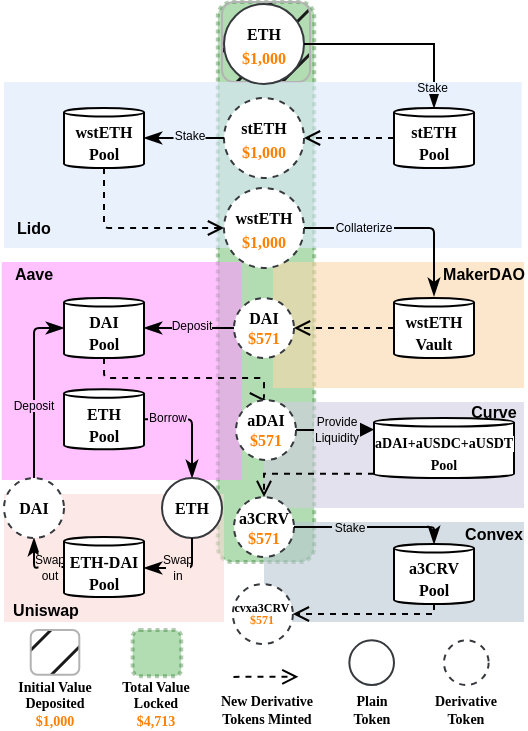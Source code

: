 <mxfile version="23.0.2" type="device">
  <diagram id="ooE3Xo_wV-slX8WCPOP6" name="Page-4">
    <mxGraphModel dx="1254" dy="292" grid="1" gridSize="10" guides="1" tooltips="1" connect="1" arrows="1" fold="1" page="1" pageScale="1" pageWidth="400" pageHeight="400" math="0" shadow="0">
      <root>
        <mxCell id="0" />
        <mxCell id="1" parent="0" />
        <mxCell id="VKGXoF3TGg-XLG58etnJ-4" value="" style="rounded=1;whiteSpace=wrap;html=1;strokeWidth=2;dashed=1;dashPattern=1 1;opacity=30;fillColor=#008a00;strokeColor=#005700;fontColor=#ffffff;" parent="1" vertex="1">
          <mxGeometry x="-653.12" y="20" width="48.25" height="280" as="geometry" />
        </mxCell>
        <mxCell id="VKGXoF3TGg-XLG58etnJ-5" value="" style="rounded=1;whiteSpace=wrap;html=1;fillStyle=hatch;strokeColor=#B3B3B3;fillColor=#1A1A1A;gradientColor=none;perimeterSpacing=0;" parent="1" vertex="1">
          <mxGeometry x="-651" y="20" width="44" height="40" as="geometry" />
        </mxCell>
        <mxCell id="hHPE4022j6eGi9Bg3FWy-93" value="" style="rounded=0;whiteSpace=wrap;html=1;fillColor=#bac8d3;strokeColor=none;fillOpacity=60;" parent="1" vertex="1">
          <mxGeometry x="-630" y="280" width="130" height="50" as="geometry" />
        </mxCell>
        <mxCell id="hHPE4022j6eGi9Bg3FWy-40" value="" style="rounded=0;whiteSpace=wrap;html=1;fillColor=#d0cee2;strokeColor=none;fillOpacity=60;" parent="1" vertex="1">
          <mxGeometry x="-630" y="220" width="130" height="53" as="geometry" />
        </mxCell>
        <mxCell id="hHPE4022j6eGi9Bg3FWy-36" value="" style="rounded=0;whiteSpace=wrap;html=1;fillColor=#FF99FF;strokeColor=none;fillOpacity=60;" parent="1" vertex="1">
          <mxGeometry x="-761.13" y="150" width="120" height="109" as="geometry" />
        </mxCell>
        <mxCell id="aXwNNv5AYdKiC4HSLwjV-165" value="" style="rounded=0;whiteSpace=wrap;html=1;fillColor=#dae8fc;strokeColor=none;flipH=1;fillOpacity=60;" parent="1" vertex="1">
          <mxGeometry x="-760" y="60" width="258.87" height="83" as="geometry" />
        </mxCell>
        <mxCell id="aXwNNv5AYdKiC4HSLwjV-160" value="" style="rounded=0;whiteSpace=wrap;html=1;fillColor=#fad7ac;strokeColor=none;fillOpacity=60;" parent="1" vertex="1">
          <mxGeometry x="-625.5" y="150" width="125.5" height="63" as="geometry" />
        </mxCell>
        <mxCell id="hHPE4022j6eGi9Bg3FWy-27" style="edgeStyle=orthogonalEdgeStyle;rounded=1;orthogonalLoop=1;jettySize=auto;html=1;entryX=1;entryY=0.5;entryDx=0;entryDy=0;arcSize=5;endArrow=open;endFill=0;fillColor=#008a00;strokeColor=#000000;dashed=1;" parent="1" source="bI1gja82rUTGcYfUVD13-1" target="0xcqsg2bEBHfZzJ7icHa-70" edge="1">
          <mxGeometry relative="1" as="geometry" />
        </mxCell>
        <mxCell id="bI1gja82rUTGcYfUVD13-1" value="&lt;b&gt;&lt;font style=&quot;font-size: 8px;&quot;&gt;stETH Pool&lt;/font&gt;&lt;/b&gt;" style="shape=cylinder3;whiteSpace=wrap;html=1;boundedLbl=1;backgroundOutline=1;size=2.135;strokeWidth=1;fontFamily=Times New Roman;fontStyle=0;fontSize=9;rounded=0;" parent="1" vertex="1">
          <mxGeometry x="-565" y="73" width="40" height="30" as="geometry" />
        </mxCell>
        <mxCell id="aXwNNv5AYdKiC4HSLwjV-166" value="&lt;b&gt;Lido&lt;br&gt;&lt;/b&gt;" style="text;html=1;strokeColor=none;fillColor=none;align=center;verticalAlign=middle;whiteSpace=wrap;rounded=0;fontSize=8;spacing=2;" parent="1" vertex="1">
          <mxGeometry x="-760" y="127.82" width="30" height="11" as="geometry" />
        </mxCell>
        <mxCell id="hHPE4022j6eGi9Bg3FWy-31" style="edgeStyle=orthogonalEdgeStyle;rounded=1;orthogonalLoop=1;jettySize=auto;html=1;exitX=0.5;exitY=1;exitDx=0;exitDy=0;exitPerimeter=0;entryX=0;entryY=0.5;entryDx=0;entryDy=0;arcSize=5;endArrow=open;endFill=0;fillColor=#008a00;strokeColor=#000000;dashed=1;" parent="1" target="_4_Hz2iEFn8rfwyZPXuo-2" edge="1">
          <mxGeometry relative="1" as="geometry">
            <mxPoint x="-710.0" y="103" as="sourcePoint" />
            <Array as="points">
              <mxPoint x="-710" y="133" />
            </Array>
          </mxGeometry>
        </mxCell>
        <mxCell id="hHPE4022j6eGi9Bg3FWy-404" style="edgeStyle=orthogonalEdgeStyle;rounded=1;orthogonalLoop=1;jettySize=auto;html=1;exitX=1;exitY=0.5;exitDx=0;exitDy=0;entryX=0;entryY=1;entryDx=0;entryDy=0;arcSize=5;endArrow=classicThin;endFill=1;fillColor=#d80073;strokeColor=#000000;" parent="1" source="_4_Hz2iEFn8rfwyZPXuo-2" edge="1">
          <mxGeometry relative="1" as="geometry">
            <mxPoint x="-545" y="167" as="targetPoint" />
            <Array as="points">
              <mxPoint x="-545" y="133" />
            </Array>
          </mxGeometry>
        </mxCell>
        <mxCell id="_4_Hz2iEFn8rfwyZPXuo-2" value="&lt;font style=&quot;font-size: 8px;&quot;&gt;&lt;b&gt;wstETH&lt;br&gt;&lt;/b&gt;&lt;b style=&quot;border-color: var(--border-color);&quot;&gt;&lt;font style=&quot;border-color: var(--border-color); font-size: 8px;&quot; color=&quot;#ff8000&quot;&gt;$1,000&lt;/font&gt;&lt;/b&gt;&lt;/font&gt;&lt;b&gt;&lt;br&gt;&lt;/b&gt;" style="ellipse;whiteSpace=wrap;html=1;aspect=fixed;labelBackgroundColor=none;labelBorderColor=none;fillColor=#FFFFFF;strokeColor=#36393d;fontSize=10;fontFamily=Times New Roman;rounded=0;dashed=1;" parent="1" vertex="1">
          <mxGeometry x="-650" y="113" width="40" height="40" as="geometry" />
        </mxCell>
        <mxCell id="0xcqsg2bEBHfZzJ7icHa-70" value="&lt;font style=&quot;font-size: 8px;&quot;&gt;&lt;b style=&quot;&quot;&gt;stETH&lt;br&gt;&lt;/b&gt;&lt;b style=&quot;border-color: var(--border-color);&quot;&gt;&lt;font color=&quot;#ff8000&quot; style=&quot;font-size: 8px;&quot;&gt;$1,000&lt;/font&gt;&lt;/b&gt;&lt;/font&gt;&lt;b style=&quot;font-size: 10px;&quot;&gt;&lt;br&gt;&lt;/b&gt;" style="ellipse;whiteSpace=wrap;html=1;aspect=fixed;labelBackgroundColor=none;labelBorderColor=none;fillColor=#FFFFFF;strokeColor=#36393d;fontSize=10;fontFamily=Times New Roman;rounded=0;dashed=1;" parent="1" vertex="1">
          <mxGeometry x="-650" y="68" width="40" height="40" as="geometry" />
        </mxCell>
        <mxCell id="_4_Hz2iEFn8rfwyZPXuo-1" value="&lt;font style=&quot;font-size: 8px;&quot;&gt;ETH&lt;br&gt;&lt;font color=&quot;#ff8000&quot; style=&quot;font-size: 8px;&quot;&gt;$1,000&lt;/font&gt;&lt;/font&gt;" style="ellipse;whiteSpace=wrap;html=1;aspect=fixed;labelBackgroundColor=none;labelBorderColor=none;fillColor=#FFFFFF;strokeColor=#36393d;fontSize=10;fontFamily=Times New Roman;rounded=0;fontStyle=1" parent="1" vertex="1">
          <mxGeometry x="-650" y="21" width="40" height="40" as="geometry" />
        </mxCell>
        <mxCell id="_4_Hz2iEFn8rfwyZPXuo-3" value="&lt;b style=&quot;font-size: 8px;&quot;&gt;DAI&lt;br style=&quot;font-size: 8px;&quot;&gt;&lt;font color=&quot;#ff8000&quot; style=&quot;font-size: 8px;&quot;&gt;$571&lt;/font&gt;&lt;br style=&quot;font-size: 8px;&quot;&gt;&lt;/b&gt;" style="ellipse;whiteSpace=wrap;html=1;aspect=fixed;labelBackgroundColor=none;labelBorderColor=none;fillColor=#FFFFFF;strokeColor=#36393d;fontSize=8;fontFamily=Times New Roman;rounded=0;perimeterSpacing=0;dashed=1;" parent="1" vertex="1">
          <mxGeometry x="-645" y="168" width="30" height="30" as="geometry" />
        </mxCell>
        <mxCell id="hHPE4022j6eGi9Bg3FWy-28" style="edgeStyle=orthogonalEdgeStyle;rounded=1;orthogonalLoop=1;jettySize=auto;html=1;entryX=1;entryY=0.5;entryDx=0;entryDy=0;entryPerimeter=0;arcSize=5;endArrow=classicThin;endFill=1;fillColor=#d80073;strokeColor=#000000;" parent="1" source="0xcqsg2bEBHfZzJ7icHa-70" target="xqE4Md_XFJHDY5xwB-K1-12" edge="1">
          <mxGeometry relative="1" as="geometry">
            <mxPoint x="-675.0" y="88" as="targetPoint" />
          </mxGeometry>
        </mxCell>
        <mxCell id="hHPE4022j6eGi9Bg3FWy-35" style="edgeStyle=orthogonalEdgeStyle;rounded=1;orthogonalLoop=1;jettySize=auto;html=1;exitX=0;exitY=0.5;exitDx=0;exitDy=0;exitPerimeter=0;entryX=1;entryY=0.5;entryDx=0;entryDy=0;arcSize=5;endArrow=open;endFill=0;fillColor=#1ba1e2;strokeColor=#000000;dashed=1;" parent="1" source="xqE4Md_XFJHDY5xwB-K1-13" target="_4_Hz2iEFn8rfwyZPXuo-3" edge="1">
          <mxGeometry relative="1" as="geometry">
            <mxPoint x="-580.0" y="183" as="sourcePoint" />
          </mxGeometry>
        </mxCell>
        <mxCell id="hHPE4022j6eGi9Bg3FWy-79" style="edgeStyle=orthogonalEdgeStyle;rounded=1;orthogonalLoop=1;jettySize=auto;html=1;exitX=0.5;exitY=1;exitDx=0;exitDy=0;exitPerimeter=0;entryX=0.5;entryY=0;entryDx=0;entryDy=0;arcSize=5;endArrow=open;endFill=0;fillColor=#008a00;strokeColor=#000000;dashed=1;" parent="1" target="hHPE4022j6eGi9Bg3FWy-41" edge="1">
          <mxGeometry relative="1" as="geometry">
            <Array as="points">
              <mxPoint x="-710" y="208" />
              <mxPoint x="-630" y="208" />
            </Array>
            <mxPoint x="-710.0" y="198" as="sourcePoint" />
          </mxGeometry>
        </mxCell>
        <mxCell id="xqE4Md_XFJHDY5xwB-K1-28" style="edgeStyle=orthogonalEdgeStyle;rounded=0;orthogonalLoop=1;jettySize=auto;html=1;" parent="1" source="hHPE4022j6eGi9Bg3FWy-41" edge="1">
          <mxGeometry relative="1" as="geometry">
            <mxPoint x="-574.97" y="233.758" as="targetPoint" />
          </mxGeometry>
        </mxCell>
        <mxCell id="hHPE4022j6eGi9Bg3FWy-41" value="&lt;font style=&quot;font-size: 8px;&quot;&gt;&lt;b style=&quot;font-size: 8px;&quot;&gt;aDAI&lt;br style=&quot;font-size: 8px;&quot;&gt;&lt;/b&gt;&lt;b style=&quot;border-color: var(--border-color); font-size: 8px;&quot;&gt;&lt;font color=&quot;#ff8000&quot; style=&quot;font-size: 8px;&quot;&gt;$&lt;/font&gt;&lt;/b&gt;&lt;b style=&quot;border-color: var(--border-color); font-size: 8px;&quot;&gt;&lt;font style=&quot;border-color: var(--border-color); font-size: 8px;&quot; color=&quot;#ff8000&quot;&gt;571&lt;/font&gt;&lt;/b&gt;&lt;/font&gt;&lt;b style=&quot;font-size: 8px;&quot;&gt;&lt;br style=&quot;font-size: 8px;&quot;&gt;&lt;/b&gt;" style="ellipse;whiteSpace=wrap;html=1;aspect=fixed;labelBackgroundColor=none;labelBorderColor=none;fillColor=#FFFFFF;strokeColor=#36393d;fontSize=8;fontFamily=Times New Roman;rounded=0;spacing=2;dashed=1;" parent="1" vertex="1">
          <mxGeometry x="-644" y="219" width="30" height="30" as="geometry" />
        </mxCell>
        <mxCell id="hHPE4022j6eGi9Bg3FWy-42" style="edgeStyle=orthogonalEdgeStyle;rounded=1;orthogonalLoop=1;jettySize=auto;html=1;entryX=1;entryY=0.5;entryDx=0;entryDy=0;entryPerimeter=0;arcSize=5;endArrow=classicThin;endFill=1;fillColor=#d80073;strokeColor=#000000;" parent="1" source="_4_Hz2iEFn8rfwyZPXuo-3" target="xqE4Md_XFJHDY5xwB-K1-14" edge="1">
          <mxGeometry relative="1" as="geometry">
            <mxPoint x="-675.0" y="183" as="targetPoint" />
          </mxGeometry>
        </mxCell>
        <mxCell id="hHPE4022j6eGi9Bg3FWy-111" style="edgeStyle=orthogonalEdgeStyle;rounded=1;orthogonalLoop=1;jettySize=auto;html=1;exitX=1;exitY=0.5;exitDx=0;exitDy=0;exitPerimeter=0;entryX=0.5;entryY=0;entryDx=0;entryDy=0;arcSize=5;endArrow=classicThin;endFill=1;fillColor=#1ba1e2;strokeColor=#000000;" parent="1" source="xqE4Md_XFJHDY5xwB-K1-15" target="hHPE4022j6eGi9Bg3FWy-63" edge="1">
          <mxGeometry relative="1" as="geometry">
            <mxPoint x="-675.0" y="243" as="sourcePoint" />
          </mxGeometry>
        </mxCell>
        <mxCell id="dac_H1w6UhQIQp40feiq-65" value="Deposit" style="text;html=1;strokeColor=none;fillColor=#ffc2ff;align=center;verticalAlign=middle;whiteSpace=wrap;rounded=0;fontFamily=Helvetica;fontSize=6;fontStyle=0;fontColor=#000000;" parent="1" vertex="1">
          <mxGeometry x="-676" y="179" width="20" height="6" as="geometry" />
        </mxCell>
        <mxCell id="hHPE4022j6eGi9Bg3FWy-60" value="" style="rounded=0;whiteSpace=wrap;html=1;fillColor=#fad9d5;strokeColor=none;fillOpacity=60;" parent="1" vertex="1">
          <mxGeometry x="-760" y="266" width="110" height="64" as="geometry" />
        </mxCell>
        <mxCell id="hHPE4022j6eGi9Bg3FWy-362" style="edgeStyle=orthogonalEdgeStyle;rounded=1;orthogonalLoop=1;jettySize=auto;html=1;exitX=0;exitY=0.5;exitDx=0;exitDy=0;exitPerimeter=0;entryX=0.5;entryY=1;entryDx=0;entryDy=0;arcSize=5;endArrow=classicThin;endFill=1;strokeColor=#000000;" parent="1" source="xqE4Md_XFJHDY5xwB-K1-17" target="hHPE4022j6eGi9Bg3FWy-73" edge="1">
          <mxGeometry relative="1" as="geometry">
            <Array as="points">
              <mxPoint x="-741" y="302" />
              <mxPoint x="-745" y="303" />
            </Array>
            <mxPoint x="-745.0" y="323" as="sourcePoint" />
          </mxGeometry>
        </mxCell>
        <mxCell id="hHPE4022j6eGi9Bg3FWy-63" value="&lt;p style=&quot;line-height: 100%;&quot;&gt;&lt;b style=&quot;&quot;&gt;&lt;font style=&quot;font-size: 8px;&quot;&gt;ETH&lt;/font&gt;&lt;/b&gt;&lt;/p&gt;" style="ellipse;whiteSpace=wrap;html=1;aspect=fixed;labelBackgroundColor=none;labelBorderColor=none;fillColor=#FFFFFF;strokeColor=#36393d;fontSize=10;fontFamily=Times New Roman;rounded=0;" parent="1" vertex="1">
          <mxGeometry x="-681" y="258" width="30" height="30" as="geometry" />
        </mxCell>
        <mxCell id="hHPE4022j6eGi9Bg3FWy-73" value="&lt;p style=&quot;line-height: 100%;&quot;&gt;&lt;b style=&quot;&quot;&gt;&lt;font style=&quot;font-size: 8px;&quot;&gt;DAI&lt;/font&gt;&lt;/b&gt;&lt;/p&gt;" style="ellipse;whiteSpace=wrap;html=1;aspect=fixed;labelBackgroundColor=none;labelBorderColor=none;fillColor=#FFFFFF;strokeColor=#36393d;fontSize=10;fontFamily=Times New Roman;rounded=0;dashed=1;" parent="1" vertex="1">
          <mxGeometry x="-760" y="258" width="30" height="30" as="geometry" />
        </mxCell>
        <mxCell id="hHPE4022j6eGi9Bg3FWy-76" value="&lt;b style=&quot;font-size: 8px;&quot;&gt;a3CRV&lt;br style=&quot;font-size: 8px;&quot;&gt;&lt;/b&gt;&lt;b style=&quot;border-color: var(--border-color); font-size: 8px;&quot;&gt;&lt;font color=&quot;#ff8000&quot; style=&quot;font-size: 8px;&quot;&gt;$&lt;/font&gt;&lt;/b&gt;&lt;b style=&quot;border-color: var(--border-color); font-size: 8px;&quot;&gt;&lt;font style=&quot;border-color: var(--border-color); font-size: 8px;&quot; color=&quot;#ff8000&quot;&gt;571&lt;/font&gt;&lt;/b&gt;&lt;b style=&quot;font-size: 8px;&quot;&gt;&lt;br style=&quot;font-size: 8px;&quot;&gt;&lt;/b&gt;" style="ellipse;whiteSpace=wrap;html=1;aspect=fixed;labelBackgroundColor=none;labelBorderColor=none;fillColor=#FFFFFF;strokeColor=#36393d;fontSize=8;fontFamily=Times New Roman;rounded=0;dashed=1;" parent="1" vertex="1">
          <mxGeometry x="-645" y="267.5" width="30" height="30" as="geometry" />
        </mxCell>
        <mxCell id="hHPE4022j6eGi9Bg3FWy-98" value="&lt;p style=&quot;line-height: 90%; font-size: 6px;&quot;&gt;&lt;font style=&quot;font-size: 6px;&quot;&gt;cvxa3CRV&lt;br style=&quot;font-size: 6px;&quot;&gt;&lt;b style=&quot;border-color: var(--border-color); font-size: 6px;&quot;&gt;&lt;font color=&quot;#ff8000&quot; style=&quot;font-size: 6px;&quot;&gt;$571&lt;/font&gt;&lt;/b&gt;&lt;/font&gt;&lt;span style=&quot;font-size: 6px;&quot;&gt;&lt;br style=&quot;font-size: 6px;&quot;&gt;&lt;/span&gt;&lt;/p&gt;" style="ellipse;whiteSpace=wrap;html=1;aspect=fixed;labelBackgroundColor=none;labelBorderColor=none;fillColor=#FFFFFF;strokeColor=#36393d;fontSize=6;fontFamily=Times New Roman;rounded=0;fontStyle=1;dashed=1;" parent="1" vertex="1">
          <mxGeometry x="-645.57" y="311" width="30" height="30" as="geometry" />
        </mxCell>
        <mxCell id="hHPE4022j6eGi9Bg3FWy-112" style="edgeStyle=orthogonalEdgeStyle;rounded=1;orthogonalLoop=1;jettySize=auto;html=1;exitX=0.5;exitY=1;exitDx=0;exitDy=0;arcSize=5;endArrow=classicThin;endFill=1;strokeColor=#000000;entryX=1;entryY=0.5;entryDx=0;entryDy=0;entryPerimeter=0;" parent="1" source="hHPE4022j6eGi9Bg3FWy-63" target="xqE4Md_XFJHDY5xwB-K1-17" edge="1">
          <mxGeometry relative="1" as="geometry">
            <Array as="points">
              <mxPoint x="-666" y="303" />
              <mxPoint x="-690" y="303" />
            </Array>
            <mxPoint x="-675.0" y="330.5" as="targetPoint" />
          </mxGeometry>
        </mxCell>
        <mxCell id="hHPE4022j6eGi9Bg3FWy-129" style="edgeStyle=orthogonalEdgeStyle;rounded=1;orthogonalLoop=1;jettySize=auto;html=1;exitX=0.5;exitY=0;exitDx=0;exitDy=0;entryX=0;entryY=0.5;entryDx=0;entryDy=0;entryPerimeter=0;arcSize=5;endArrow=classicThin;endFill=1;fillColor=#d80073;strokeColor=#000000;" parent="1" source="hHPE4022j6eGi9Bg3FWy-73" target="xqE4Md_XFJHDY5xwB-K1-14" edge="1">
          <mxGeometry relative="1" as="geometry">
            <Array as="points">
              <mxPoint x="-745" y="183" />
            </Array>
            <mxPoint x="-745.0" y="183" as="targetPoint" />
          </mxGeometry>
        </mxCell>
        <mxCell id="hHPE4022j6eGi9Bg3FWy-356" style="edgeStyle=orthogonalEdgeStyle;rounded=1;orthogonalLoop=1;jettySize=auto;html=1;exitX=1;exitY=0.5;exitDx=0;exitDy=0;arcSize=5;endArrow=classicThin;endFill=1;fillColor=#d80073;strokeColor=#000000;entryX=0.5;entryY=0;entryDx=0;entryDy=0;entryPerimeter=0;" parent="1" source="hHPE4022j6eGi9Bg3FWy-76" target="xqE4Md_XFJHDY5xwB-K1-20" edge="1">
          <mxGeometry relative="1" as="geometry">
            <Array as="points">
              <mxPoint x="-545" y="283" />
            </Array>
            <mxPoint x="-545.0" y="318" as="targetPoint" />
          </mxGeometry>
        </mxCell>
        <mxCell id="hHPE4022j6eGi9Bg3FWy-452" value="Swap in" style="text;html=1;strokeColor=none;fillColor=#fce9e6;align=center;verticalAlign=middle;whiteSpace=wrap;rounded=0;fontFamily=Helvetica;fontSize=6;fontStyle=0" parent="1" vertex="1">
          <mxGeometry x="-679" y="294" width="12" height="17" as="geometry" />
        </mxCell>
        <mxCell id="dac_H1w6UhQIQp40feiq-63" value="Collaterize" style="text;html=1;strokeColor=none;fillColor=#e9f1fe;align=center;verticalAlign=middle;whiteSpace=wrap;rounded=0;fontFamily=Helvetica;fontSize=6;fontStyle=0" parent="1" vertex="1">
          <mxGeometry x="-595" y="125.63" width="30" height="15.37" as="geometry" />
        </mxCell>
        <mxCell id="lko5dFwnO9RKoEpkVjte-41" value="Deposit" style="text;html=1;strokeColor=none;fillColor=#ffc2ff;align=center;verticalAlign=middle;whiteSpace=wrap;rounded=0;fontFamily=Helvetica;fontSize=6;fontStyle=0" parent="1" vertex="1">
          <mxGeometry x="-753.5" y="219" width="16" height="6" as="geometry" />
        </mxCell>
        <mxCell id="lko5dFwnO9RKoEpkVjte-45" value="Stake" style="text;html=1;strokeColor=none;fillColor=#d6dee4;align=center;verticalAlign=middle;whiteSpace=wrap;rounded=0;fontFamily=Helvetica;fontSize=6;fontStyle=0;fontColor=#000000;" parent="1" vertex="1">
          <mxGeometry x="-596" y="280" width="17.5" height="5" as="geometry" />
        </mxCell>
        <mxCell id="lko5dFwnO9RKoEpkVjte-46" value="Swap out" style="text;html=1;strokeColor=none;fillColor=#fce9e6;align=center;verticalAlign=middle;whiteSpace=wrap;rounded=0;fontFamily=Helvetica;fontSize=6;fontStyle=0" parent="1" vertex="1">
          <mxGeometry x="-742.75" y="295" width="11.5" height="15" as="geometry" />
        </mxCell>
        <mxCell id="fSQfH_FMm_jnt2f53b2b-12" style="edgeStyle=orthogonalEdgeStyle;rounded=0;orthogonalLoop=1;jettySize=auto;html=1;exitX=1;exitY=0.5;exitDx=0;exitDy=0;endArrow=open;endFill=0;dashed=1;" parent="1" edge="1">
          <mxGeometry relative="1" as="geometry">
            <mxPoint x="-645.26" y="357.44" as="sourcePoint" />
            <mxPoint x="-612.76" y="357.11" as="targetPoint" />
          </mxGeometry>
        </mxCell>
        <mxCell id="jL9gVOpNgoQDE0syx6f0-1" value="&lt;b&gt;Aave&lt;br&gt;&lt;/b&gt;" style="text;html=1;strokeColor=none;fillColor=none;align=center;verticalAlign=middle;whiteSpace=wrap;rounded=0;fontSize=8;spacing=2;" parent="1" vertex="1">
          <mxGeometry x="-760" y="150" width="30" height="11" as="geometry" />
        </mxCell>
        <mxCell id="jL9gVOpNgoQDE0syx6f0-2" value="&lt;b&gt;MakerDAO&lt;br&gt;&lt;/b&gt;" style="text;html=1;strokeColor=none;fillColor=none;align=center;verticalAlign=middle;whiteSpace=wrap;rounded=0;fontSize=8;spacing=2;" parent="1" vertex="1">
          <mxGeometry x="-540" y="150" width="40" height="11" as="geometry" />
        </mxCell>
        <mxCell id="jL9gVOpNgoQDE0syx6f0-3" value="&lt;b&gt;Curve&lt;br&gt;&lt;/b&gt;" style="text;html=1;strokeColor=none;fillColor=none;align=center;verticalAlign=middle;whiteSpace=wrap;rounded=0;fontSize=8;spacing=2;" parent="1" vertex="1">
          <mxGeometry x="-530" y="219" width="30" height="11" as="geometry" />
        </mxCell>
        <mxCell id="jL9gVOpNgoQDE0syx6f0-4" value="&lt;b&gt;Uniswap&lt;br&gt;&lt;/b&gt;" style="text;html=1;strokeColor=none;fillColor=none;align=center;verticalAlign=middle;whiteSpace=wrap;rounded=0;fontSize=8;spacing=2;" parent="1" vertex="1">
          <mxGeometry x="-759.5" y="318" width="40" height="11" as="geometry" />
        </mxCell>
        <mxCell id="jL9gVOpNgoQDE0syx6f0-5" value="&lt;b&gt;Convex&lt;br&gt;&lt;/b&gt;" style="text;html=1;strokeColor=none;fillColor=none;align=center;verticalAlign=middle;whiteSpace=wrap;rounded=0;fontSize=8;spacing=2;" parent="1" vertex="1">
          <mxGeometry x="-530" y="280" width="30" height="11" as="geometry" />
        </mxCell>
        <mxCell id="VKGXoF3TGg-XLG58etnJ-6" value="" style="rounded=1;whiteSpace=wrap;html=1;fillStyle=hatch;strokeColor=#B3B3B3;fillColor=#1A1A1A;aspect=fixed;glass=0;perimeterSpacing=0;imageAspect=1;" parent="1" vertex="1">
          <mxGeometry x="-746.64" y="334" width="24.29" height="22.4" as="geometry" />
        </mxCell>
        <mxCell id="VKGXoF3TGg-XLG58etnJ-7" value="" style="rounded=1;whiteSpace=wrap;html=1;strokeWidth=2;dashed=1;dashPattern=1 1;opacity=30;fillColor=#008a00;aspect=fixed;fontColor=#ffffff;strokeColor=#005700;" parent="1" vertex="1">
          <mxGeometry x="-695.68" y="334" width="24.29" height="23.11" as="geometry" />
        </mxCell>
        <mxCell id="hHPE4022j6eGi9Bg3FWy-441" value="Stake" style="text;html=1;strokeColor=none;fillColor=#e9f1fe;align=center;verticalAlign=middle;whiteSpace=wrap;rounded=0;fontFamily=Helvetica;fontSize=6;fontStyle=0" parent="1" vertex="1">
          <mxGeometry x="-675.25" y="82.5" width="16" height="9" as="geometry" />
        </mxCell>
        <mxCell id="VKGXoF3TGg-XLG58etnJ-16" value="Provide Liquidity" style="text;html=1;strokeColor=none;fillColor=#e2e1ec;align=center;verticalAlign=middle;whiteSpace=wrap;rounded=0;fontFamily=Helvetica;fontSize=6;fontStyle=0;fontColor=#000000;" parent="1" vertex="1">
          <mxGeometry x="-605" y="228" width="23" height="12" as="geometry" />
        </mxCell>
        <mxCell id="VKGXoF3TGg-XLG58etnJ-19" value="Initial Value Deposited&lt;br&gt;&lt;b style=&quot;border-color: var(--border-color);&quot;&gt;&lt;font style=&quot;border-color: var(--border-color); font-size: 7px;&quot; color=&quot;#ff8000&quot;&gt;$1,000&lt;/font&gt;&lt;/b&gt;" style="text;html=1;strokeColor=none;fillColor=none;align=center;verticalAlign=middle;whiteSpace=wrap;rounded=0;fontFamily=Times New Roman;fontSize=7;fontStyle=1" parent="1" vertex="1">
          <mxGeometry x="-758" y="361.5" width="47" height="18.5" as="geometry" />
        </mxCell>
        <mxCell id="VKGXoF3TGg-XLG58etnJ-20" value="Total Value Locked&lt;br&gt;&lt;b style=&quot;border-color: var(--border-color);&quot;&gt;&lt;font style=&quot;border-color: var(--border-color);&quot; color=&quot;#ff8000&quot;&gt;$4,713&lt;/font&gt;&lt;/b&gt;" style="text;html=1;strokeColor=none;fillColor=none;align=center;verticalAlign=middle;whiteSpace=wrap;rounded=0;fontFamily=Times New Roman;fontSize=7;fontStyle=1" parent="1" vertex="1">
          <mxGeometry x="-708.54" y="361.5" width="50" height="18.5" as="geometry" />
        </mxCell>
        <mxCell id="VKGXoF3TGg-XLG58etnJ-21" value="&lt;b style=&quot;font-size: 8px;&quot;&gt;&lt;br style=&quot;font-size: 8px;&quot;&gt;&lt;/b&gt;" style="ellipse;whiteSpace=wrap;html=1;aspect=fixed;labelBackgroundColor=none;labelBorderColor=none;fillColor=#FFFFFF;strokeColor=#36393d;fontSize=8;fontFamily=Times New Roman;rounded=0;perimeterSpacing=0;dashed=1;" parent="1" vertex="1">
          <mxGeometry x="-540.01" y="339.17" width="22.33" height="22.33" as="geometry" />
        </mxCell>
        <mxCell id="VKGXoF3TGg-XLG58etnJ-22" value="&lt;b style=&quot;font-size: 8px;&quot;&gt;&lt;br style=&quot;font-size: 8px;&quot;&gt;&lt;/b&gt;" style="ellipse;whiteSpace=wrap;html=1;aspect=fixed;labelBackgroundColor=none;labelBorderColor=none;fillColor=#FFFFFF;strokeColor=#36393d;fontSize=8;fontFamily=Times New Roman;rounded=0;perimeterSpacing=0;" parent="1" vertex="1">
          <mxGeometry x="-587.33" y="339.17" width="22.33" height="22.33" as="geometry" />
        </mxCell>
        <mxCell id="VKGXoF3TGg-XLG58etnJ-23" value="Plain Token" style="text;html=1;strokeColor=none;fillColor=none;align=center;verticalAlign=middle;whiteSpace=wrap;rounded=0;fontFamily=Times New Roman;fontSize=7;fontStyle=1" parent="1" vertex="1">
          <mxGeometry x="-591.18" y="367.04" width="30" height="12.96" as="geometry" />
        </mxCell>
        <mxCell id="VKGXoF3TGg-XLG58etnJ-24" value="Derivative Token" style="text;html=1;strokeColor=none;fillColor=none;align=center;verticalAlign=middle;whiteSpace=wrap;rounded=0;fontFamily=Times New Roman;fontSize=7;fontStyle=1" parent="1" vertex="1">
          <mxGeometry x="-552.72" y="367.04" width="47.75" height="12.96" as="geometry" />
        </mxCell>
        <mxCell id="VKGXoF3TGg-XLG58etnJ-38" value="New Derivative Tokens Minted" style="text;html=1;strokeColor=none;fillColor=none;align=center;verticalAlign=middle;whiteSpace=wrap;rounded=0;fontFamily=Times New Roman;fontSize=7;fontStyle=1" parent="1" vertex="1">
          <mxGeometry x="-655.49" y="367.04" width="53" height="12.96" as="geometry" />
        </mxCell>
        <mxCell id="xqE4Md_XFJHDY5xwB-K1-33" style="edgeStyle=orthogonalEdgeStyle;rounded=0;orthogonalLoop=1;jettySize=auto;html=1;exitX=0;exitY=1;exitDx=0;exitDy=-2.135;exitPerimeter=0;entryX=0.5;entryY=0;entryDx=0;entryDy=0;endArrow=open;endFill=0;dashed=1;" parent="1" source="xqE4Md_XFJHDY5xwB-K1-3" target="hHPE4022j6eGi9Bg3FWy-76" edge="1">
          <mxGeometry relative="1" as="geometry">
            <Array as="points">
              <mxPoint x="-630" y="256" />
            </Array>
          </mxGeometry>
        </mxCell>
        <mxCell id="xqE4Md_XFJHDY5xwB-K1-3" value="&lt;font style=&quot;background-color: rgb(255, 255, 255); font-size: 7px;&quot;&gt;&lt;b&gt;aDAI+aUSDC+aUSDT Pool&lt;/b&gt;&lt;/font&gt;" style="shape=cylinder3;whiteSpace=wrap;html=1;boundedLbl=1;backgroundOutline=1;size=2.135;strokeWidth=1;fontFamily=Times New Roman;fontStyle=0;fontSize=9;rounded=0;" parent="1" vertex="1">
          <mxGeometry x="-575" y="228" width="70" height="30" as="geometry" />
        </mxCell>
        <mxCell id="xqE4Md_XFJHDY5xwB-K1-8" style="edgeStyle=orthogonalEdgeStyle;rounded=0;orthogonalLoop=1;jettySize=auto;html=1;exitX=1;exitY=0.5;exitDx=0;exitDy=0;entryX=0.5;entryY=0;entryDx=0;entryDy=0;entryPerimeter=0;endArrow=classicThin;endFill=1;" parent="1" source="_4_Hz2iEFn8rfwyZPXuo-1" target="bI1gja82rUTGcYfUVD13-1" edge="1">
          <mxGeometry relative="1" as="geometry" />
        </mxCell>
        <mxCell id="hHPE4022j6eGi9Bg3FWy-438" value="&amp;nbsp;Stake" style="text;html=1;strokeColor=none;fillColor=#e9f1fe;align=center;verticalAlign=middle;whiteSpace=wrap;rounded=0;fontFamily=Helvetica;fontSize=6;fontStyle=0" parent="1" vertex="1">
          <mxGeometry x="-558" y="60" width="23" height="6" as="geometry" />
        </mxCell>
        <mxCell id="xqE4Md_XFJHDY5xwB-K1-12" value="&lt;b&gt;&lt;font style=&quot;font-size: 8px;&quot;&gt;wstETH Pool&lt;/font&gt;&lt;/b&gt;" style="shape=cylinder3;whiteSpace=wrap;html=1;boundedLbl=1;backgroundOutline=1;size=2.135;strokeWidth=1;fontFamily=Times New Roman;fontStyle=0;fontSize=9;rounded=0;" parent="1" vertex="1">
          <mxGeometry x="-730" y="73" width="40" height="30" as="geometry" />
        </mxCell>
        <mxCell id="xqE4Md_XFJHDY5xwB-K1-13" value="&lt;b&gt;&lt;font style=&quot;font-size: 8px;&quot;&gt;wstETH Vault&lt;/font&gt;&lt;/b&gt;" style="shape=cylinder3;whiteSpace=wrap;html=1;boundedLbl=1;backgroundOutline=1;size=2.135;strokeWidth=1;fontFamily=Times New Roman;fontStyle=0;fontSize=9;rounded=0;" parent="1" vertex="1">
          <mxGeometry x="-565" y="168" width="40" height="30" as="geometry" />
        </mxCell>
        <mxCell id="xqE4Md_XFJHDY5xwB-K1-14" value="&lt;b style=&quot;font-size: 8px;&quot;&gt;DAI&lt;br&gt;Pool&lt;/b&gt;" style="shape=cylinder3;whiteSpace=wrap;html=1;boundedLbl=1;backgroundOutline=1;size=2.135;strokeWidth=1;fontFamily=Times New Roman;fontStyle=0;fontSize=9;rounded=0;" parent="1" vertex="1">
          <mxGeometry x="-730" y="168" width="40" height="30" as="geometry" />
        </mxCell>
        <mxCell id="xqE4Md_XFJHDY5xwB-K1-15" value="&lt;b style=&quot;font-size: 8px;&quot;&gt;ETH&lt;br&gt;Pool&lt;/b&gt;" style="shape=cylinder3;whiteSpace=wrap;html=1;boundedLbl=1;backgroundOutline=1;size=2.135;strokeWidth=1;fontFamily=Times New Roman;fontStyle=0;fontSize=9;rounded=0;" parent="1" vertex="1">
          <mxGeometry x="-730" y="213.63" width="40" height="30" as="geometry" />
        </mxCell>
        <mxCell id="xqE4Md_XFJHDY5xwB-K1-17" value="&lt;b&gt;&lt;font style=&quot;font-size: 8px;&quot;&gt;ETH-DAI Pool&lt;/font&gt;&lt;/b&gt;" style="shape=cylinder3;whiteSpace=wrap;html=1;boundedLbl=1;backgroundOutline=1;size=2.135;strokeWidth=1;fontFamily=Times New Roman;fontStyle=0;fontSize=9;rounded=0;" parent="1" vertex="1">
          <mxGeometry x="-730" y="287.5" width="40" height="30" as="geometry" />
        </mxCell>
        <mxCell id="xqE4Md_XFJHDY5xwB-K1-37" style="edgeStyle=orthogonalEdgeStyle;rounded=0;orthogonalLoop=1;jettySize=auto;html=1;exitX=0;exitY=1;exitDx=0;exitDy=-2.135;exitPerimeter=0;dashed=1;endArrow=open;endFill=0;strokeColor=none;" parent="1" source="xqE4Md_XFJHDY5xwB-K1-20" edge="1">
          <mxGeometry relative="1" as="geometry">
            <mxPoint x="-613.152" y="314.97" as="targetPoint" />
          </mxGeometry>
        </mxCell>
        <mxCell id="xqE4Md_XFJHDY5xwB-K1-39" style="edgeStyle=orthogonalEdgeStyle;rounded=0;orthogonalLoop=1;jettySize=auto;html=1;exitX=0.5;exitY=1;exitDx=0;exitDy=0;exitPerimeter=0;dashed=1;endArrow=open;endFill=0;" parent="1" source="xqE4Md_XFJHDY5xwB-K1-20" target="hHPE4022j6eGi9Bg3FWy-98" edge="1">
          <mxGeometry relative="1" as="geometry">
            <Array as="points">
              <mxPoint x="-545" y="326" />
            </Array>
          </mxGeometry>
        </mxCell>
        <mxCell id="xqE4Md_XFJHDY5xwB-K1-20" value="&lt;b&gt;&lt;font style=&quot;font-size: 8px;&quot;&gt;a3CRV Pool&lt;/font&gt;&lt;/b&gt;" style="shape=cylinder3;whiteSpace=wrap;html=1;boundedLbl=1;backgroundOutline=1;size=2.135;strokeWidth=1;fontFamily=Times New Roman;fontStyle=0;fontSize=9;rounded=0;" parent="1" vertex="1">
          <mxGeometry x="-565" y="291" width="40" height="30" as="geometry" />
        </mxCell>
        <mxCell id="lko5dFwnO9RKoEpkVjte-43" value="Borrow" style="text;html=1;strokeColor=none;fillColor=#ffc2ff;align=center;verticalAlign=middle;whiteSpace=wrap;rounded=0;fontFamily=Helvetica;fontSize=6;fontStyle=0;" parent="1" vertex="1">
          <mxGeometry x="-688" y="225" width="20" height="5.5" as="geometry" />
        </mxCell>
      </root>
    </mxGraphModel>
  </diagram>
</mxfile>
